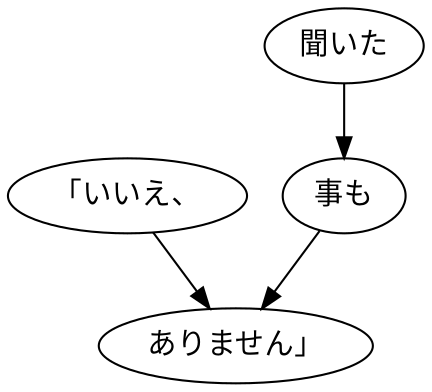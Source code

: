 digraph graph5985 {
	node0 [label="「いいえ、"];
	node1 [label="聞いた"];
	node2 [label="事も"];
	node3 [label="ありません」"];
	node0 -> node3;
	node1 -> node2;
	node2 -> node3;
}
